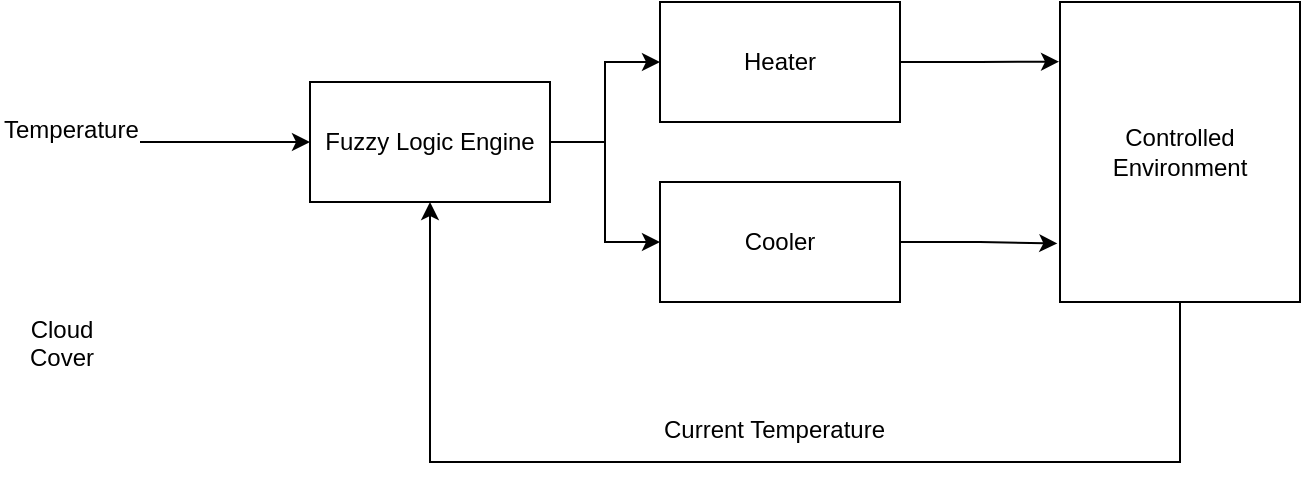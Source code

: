 <mxfile version="24.5.2" type="github">
  <diagram name="Page-1" id="KptSKPatJ4-d4UpOlwtu">
    <mxGraphModel dx="1315" dy="654" grid="1" gridSize="10" guides="1" tooltips="1" connect="1" arrows="1" fold="1" page="1" pageScale="1" pageWidth="850" pageHeight="1100" math="0" shadow="0">
      <root>
        <mxCell id="0" />
        <mxCell id="1" parent="0" />
        <mxCell id="jBCdN4Sig-oC-tn5H1Yf-30" style="edgeStyle=orthogonalEdgeStyle;rounded=0;orthogonalLoop=1;jettySize=auto;html=1;exitX=1;exitY=0.5;exitDx=0;exitDy=0;entryX=0;entryY=0.5;entryDx=0;entryDy=0;" edge="1" parent="1" source="jBCdN4Sig-oC-tn5H1Yf-5" target="jBCdN4Sig-oC-tn5H1Yf-7">
          <mxGeometry relative="1" as="geometry" />
        </mxCell>
        <mxCell id="jBCdN4Sig-oC-tn5H1Yf-31" style="edgeStyle=orthogonalEdgeStyle;rounded=0;orthogonalLoop=1;jettySize=auto;html=1;exitX=1;exitY=0.5;exitDx=0;exitDy=0;entryX=0;entryY=0.5;entryDx=0;entryDy=0;" edge="1" parent="1" source="jBCdN4Sig-oC-tn5H1Yf-5" target="jBCdN4Sig-oC-tn5H1Yf-28">
          <mxGeometry relative="1" as="geometry" />
        </mxCell>
        <mxCell id="jBCdN4Sig-oC-tn5H1Yf-5" value="Fuzzy Logic Engine" style="rounded=0;whiteSpace=wrap;html=1;" vertex="1" parent="1">
          <mxGeometry x="205" y="140" width="120" height="60" as="geometry" />
        </mxCell>
        <mxCell id="jBCdN4Sig-oC-tn5H1Yf-7" value="Heater" style="rounded=0;whiteSpace=wrap;html=1;" vertex="1" parent="1">
          <mxGeometry x="380" y="100" width="120" height="60" as="geometry" />
        </mxCell>
        <mxCell id="jBCdN4Sig-oC-tn5H1Yf-32" style="edgeStyle=orthogonalEdgeStyle;rounded=0;orthogonalLoop=1;jettySize=auto;html=1;exitX=0.5;exitY=1;exitDx=0;exitDy=0;entryX=0.5;entryY=1;entryDx=0;entryDy=0;" edge="1" parent="1" source="jBCdN4Sig-oC-tn5H1Yf-11" target="jBCdN4Sig-oC-tn5H1Yf-5">
          <mxGeometry relative="1" as="geometry">
            <Array as="points">
              <mxPoint x="640" y="330" />
              <mxPoint x="265" y="330" />
            </Array>
          </mxGeometry>
        </mxCell>
        <mxCell id="jBCdN4Sig-oC-tn5H1Yf-11" value="Controlled Environment" style="rounded=0;whiteSpace=wrap;html=1;" vertex="1" parent="1">
          <mxGeometry x="580" y="100" width="120" height="150" as="geometry" />
        </mxCell>
        <mxCell id="jBCdN4Sig-oC-tn5H1Yf-12" value="" style="endArrow=classic;html=1;rounded=0;entryX=0;entryY=0.5;entryDx=0;entryDy=0;" edge="1" parent="1" target="jBCdN4Sig-oC-tn5H1Yf-5">
          <mxGeometry width="50" height="50" relative="1" as="geometry">
            <mxPoint x="120" y="170" as="sourcePoint" />
            <mxPoint x="200" y="170" as="targetPoint" />
          </mxGeometry>
        </mxCell>
        <mxCell id="jBCdN4Sig-oC-tn5H1Yf-27" value="&lt;div style=&quot;text-align: center;&quot;&gt;&lt;span style=&quot;background-color: initial;&quot;&gt;Temperature&lt;/span&gt;&lt;/div&gt;" style="text;whiteSpace=wrap;html=1;" vertex="1" parent="1">
          <mxGeometry x="50" y="150" width="60" height="40" as="geometry" />
        </mxCell>
        <mxCell id="jBCdN4Sig-oC-tn5H1Yf-28" value="Cooler" style="rounded=0;whiteSpace=wrap;html=1;" vertex="1" parent="1">
          <mxGeometry x="380" y="190" width="120" height="60" as="geometry" />
        </mxCell>
        <mxCell id="jBCdN4Sig-oC-tn5H1Yf-33" style="edgeStyle=orthogonalEdgeStyle;rounded=0;orthogonalLoop=1;jettySize=auto;html=1;exitX=1;exitY=0.5;exitDx=0;exitDy=0;entryX=-0.004;entryY=0.199;entryDx=0;entryDy=0;entryPerimeter=0;" edge="1" parent="1" source="jBCdN4Sig-oC-tn5H1Yf-7" target="jBCdN4Sig-oC-tn5H1Yf-11">
          <mxGeometry relative="1" as="geometry" />
        </mxCell>
        <mxCell id="jBCdN4Sig-oC-tn5H1Yf-34" style="edgeStyle=orthogonalEdgeStyle;rounded=0;orthogonalLoop=1;jettySize=auto;html=1;exitX=1;exitY=0.5;exitDx=0;exitDy=0;entryX=-0.011;entryY=0.805;entryDx=0;entryDy=0;entryPerimeter=0;" edge="1" parent="1" source="jBCdN4Sig-oC-tn5H1Yf-28" target="jBCdN4Sig-oC-tn5H1Yf-11">
          <mxGeometry relative="1" as="geometry" />
        </mxCell>
        <mxCell id="jBCdN4Sig-oC-tn5H1Yf-35" value="&lt;div style=&quot;text-align: center;&quot;&gt;&lt;span style=&quot;background-color: initial;&quot;&gt;Current Temperature&lt;/span&gt;&lt;/div&gt;" style="text;whiteSpace=wrap;html=1;" vertex="1" parent="1">
          <mxGeometry x="380" y="300" width="150" height="40" as="geometry" />
        </mxCell>
        <mxCell id="jBCdN4Sig-oC-tn5H1Yf-36" value="&lt;div style=&quot;text-align: center;&quot;&gt;&lt;span style=&quot;background-color: initial;&quot;&gt;Cloud Cover&lt;/span&gt;&lt;/div&gt;" style="text;whiteSpace=wrap;html=1;" vertex="1" parent="1">
          <mxGeometry x="50" y="250" width="60" height="40" as="geometry" />
        </mxCell>
      </root>
    </mxGraphModel>
  </diagram>
</mxfile>
